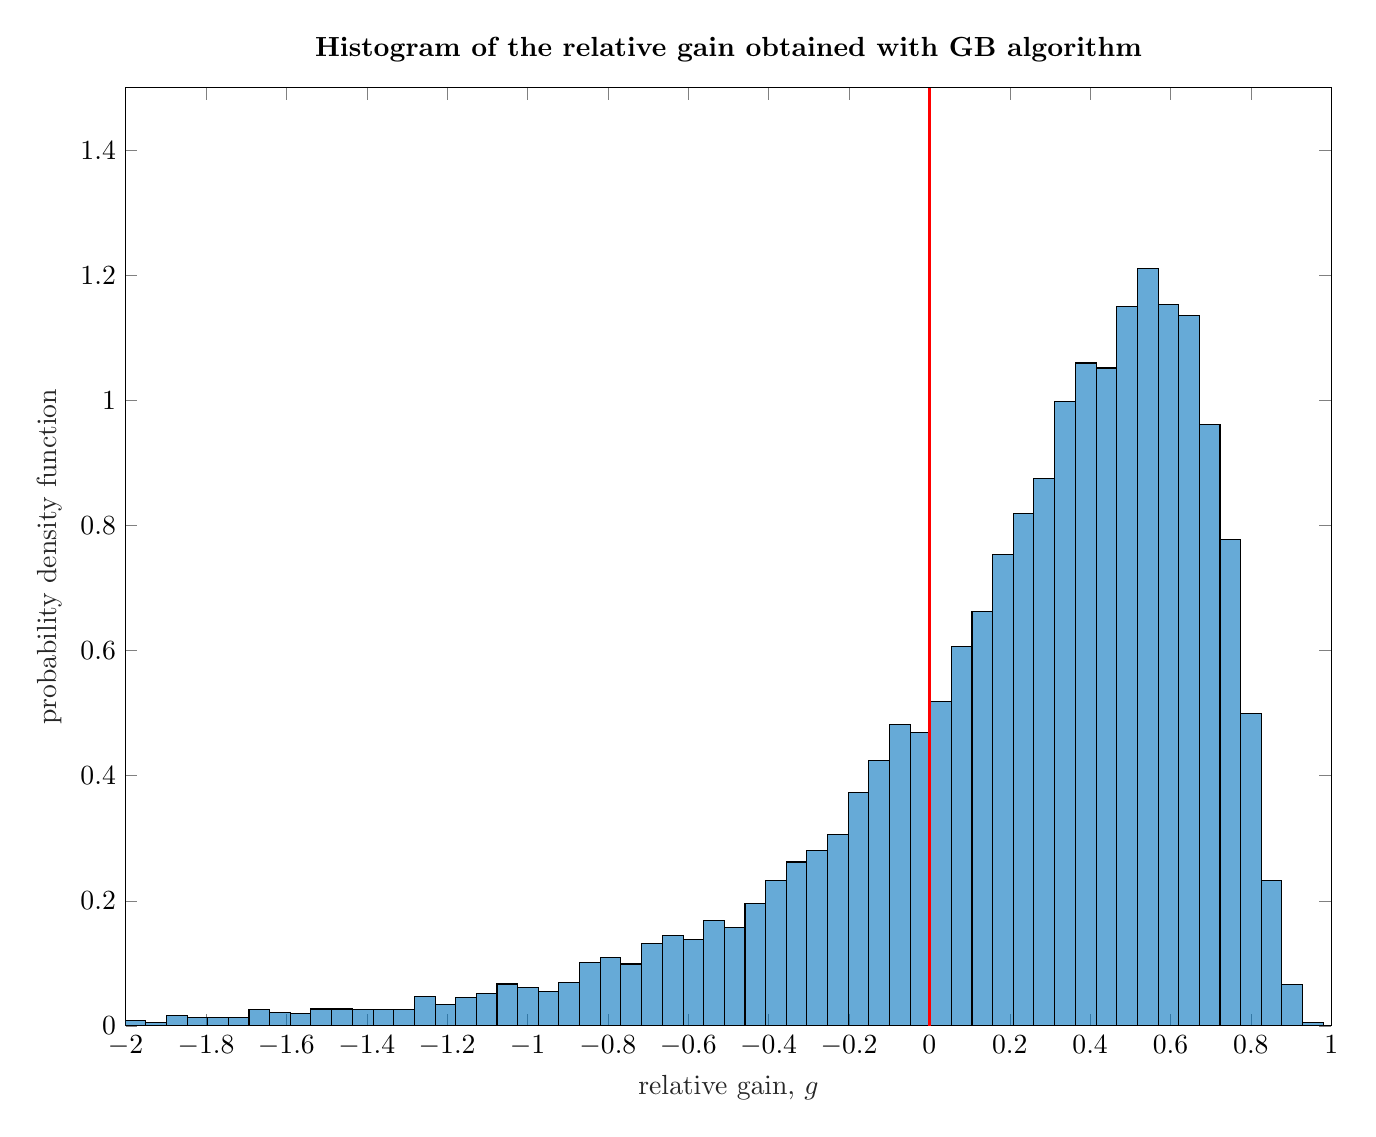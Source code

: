 % This file was created by matlab2tikz.
%
%The latest updates can be retrieved from
%  http://www.mathworks.com/matlabcentral/fileexchange/22022-matlab2tikz-matlab2tikz
%where you can also make suggestions and rate matlab2tikz.
%
\definecolor{mycolor1}{rgb}{0.0,0.447,0.741}%
%
\begin{tikzpicture}

\begin{axis}[%
width=6.028in,
height=4.69in,
at={(1.011in,0.706in)},
scale only axis,
xmin=-2,
xmax=1,
xlabel style={font=\color{white!15!black}},
xlabel={relative gain, $g$},
ymin=0,
ymax=1.5,
ylabel style={font=\color{white!15!black}},
ylabel={probability density function},
axis background/.style={fill=white},
title style={font=\bfseries},
title={Histogram of the relative gain obtained with GB algorithm}
]
\addplot[ybar interval, fill=mycolor1, fill opacity=0.6, draw=black, area legend] table[row sep=crcr] {%
x	y\\
-9.3	0.001\\
-9.249	0\\
-9.197	0\\
-9.146	0\\
-9.094	0\\
-9.043	0\\
-8.992	0\\
-8.94	0\\
-8.889	0\\
-8.837	0\\
-8.786	0.001\\
-8.735	0\\
-8.683	0\\
-8.632	0\\
-8.58	0\\
-8.529	0\\
-8.478	0\\
-8.426	0\\
-8.375	0\\
-8.323	0\\
-8.272	0\\
-8.221	0\\
-8.169	0\\
-8.118	0\\
-8.066	0\\
-8.015	0\\
-7.964	0\\
-7.912	0\\
-7.861	0\\
-7.809	0\\
-7.758	0\\
-7.707	0\\
-7.655	0\\
-7.604	0\\
-7.552	0\\
-7.501	0\\
-7.45	0\\
-7.398	0\\
-7.347	0\\
-7.295	0\\
-7.244	0\\
-7.193	0\\
-7.141	0\\
-7.09	0\\
-7.038	0\\
-6.987	0\\
-6.936	0\\
-6.884	0\\
-6.833	0\\
-6.781	0\\
-6.73	0\\
-6.679	0\\
-6.627	0\\
-6.576	0\\
-6.524	0\\
-6.473	0\\
-6.422	0\\
-6.37	0\\
-6.319	0\\
-6.267	0\\
-6.216	0.001\\
-6.165	0\\
-6.113	0\\
-6.062	0\\
-6.01	0\\
-5.959	0\\
-5.908	0\\
-5.856	0\\
-5.805	0\\
-5.753	0\\
-5.702	0\\
-5.651	0\\
-5.599	0\\
-5.548	0\\
-5.496	0\\
-5.445	0\\
-5.394	0\\
-5.342	0\\
-5.291	0\\
-5.239	0\\
-5.188	0\\
-5.137	0\\
-5.085	0\\
-5.034	0\\
-4.982	0\\
-4.931	0.001\\
-4.88	0\\
-4.828	0.001\\
-4.777	0\\
-4.725	0.002\\
-4.674	0.001\\
-4.623	0\\
-4.571	0\\
-4.52	0\\
-4.468	0\\
-4.417	0.001\\
-4.366	0\\
-4.314	0\\
-4.263	0\\
-4.211	0\\
-4.16	0.002\\
-4.109	0.001\\
-4.057	0\\
-4.006	0\\
-3.954	0.001\\
-3.903	0\\
-3.852	0.001\\
-3.8	0.001\\
-3.749	0.002\\
-3.697	0.002\\
-3.646	0\\
-3.595	0.002\\
-3.543	0.001\\
-3.492	0.001\\
-3.44	0.003\\
-3.389	0.003\\
-3.338	0.001\\
-3.286	0.001\\
-3.235	0\\
-3.183	0.002\\
-3.132	0\\
-3.081	0.005\\
-3.029	0.003\\
-2.978	0.003\\
-2.926	0.002\\
-2.875	0.004\\
-2.824	0.001\\
-2.772	0.003\\
-2.721	0.005\\
-2.669	0.006\\
-2.618	0.001\\
-2.567	0.005\\
-2.515	0.004\\
-2.464	0.004\\
-2.412	0.007\\
-2.361	0.007\\
-2.31	0.008\\
-2.258	0.009\\
-2.207	0.003\\
-2.155	0.008\\
-2.104	0.007\\
-2.053	0.005\\
-2.001	0.009\\
-1.95	0.006\\
-1.898	0.017\\
-1.847	0.014\\
-1.796	0.013\\
-1.744	0.014\\
-1.693	0.026\\
-1.641	0.022\\
-1.59	0.02\\
-1.539	0.027\\
-1.487	0.027\\
-1.436	0.026\\
-1.384	0.026\\
-1.333	0.026\\
-1.282	0.047\\
-1.23	0.034\\
-1.179	0.045\\
-1.127	0.052\\
-1.076	0.067\\
-1.025	0.061\\
-0.973	0.055\\
-0.922	0.069\\
-0.87	0.101\\
-0.819	0.109\\
-0.768	0.099\\
-0.716	0.132\\
-0.665	0.145\\
-0.613	0.138\\
-0.562	0.168\\
-0.511	0.158\\
-0.459	0.196\\
-0.408	0.232\\
-0.356	0.262\\
-0.305	0.28\\
-0.254	0.306\\
-0.202	0.373\\
-0.151	0.425\\
-0.099	0.482\\
-0.048	0.469\\
0.003	0.519\\
0.055	0.607\\
0.106	0.663\\
0.158	0.754\\
0.209	0.82\\
0.26	0.876\\
0.312	0.999\\
0.363	1.06\\
0.415	1.052\\
0.466	1.15\\
0.517	1.211\\
0.569	1.154\\
0.62	1.136\\
0.672	0.961\\
0.723	0.778\\
0.774	0.5\\
0.826	0.232\\
0.877	0.066\\
0.929	0.006\\
0.98	0.006\\
};
\addplot [color=red, line width=1.0pt, forget plot]
  table[row sep=crcr]{%
0	0\\
0	1.5\\
};
\end{axis}
\end{tikzpicture}%